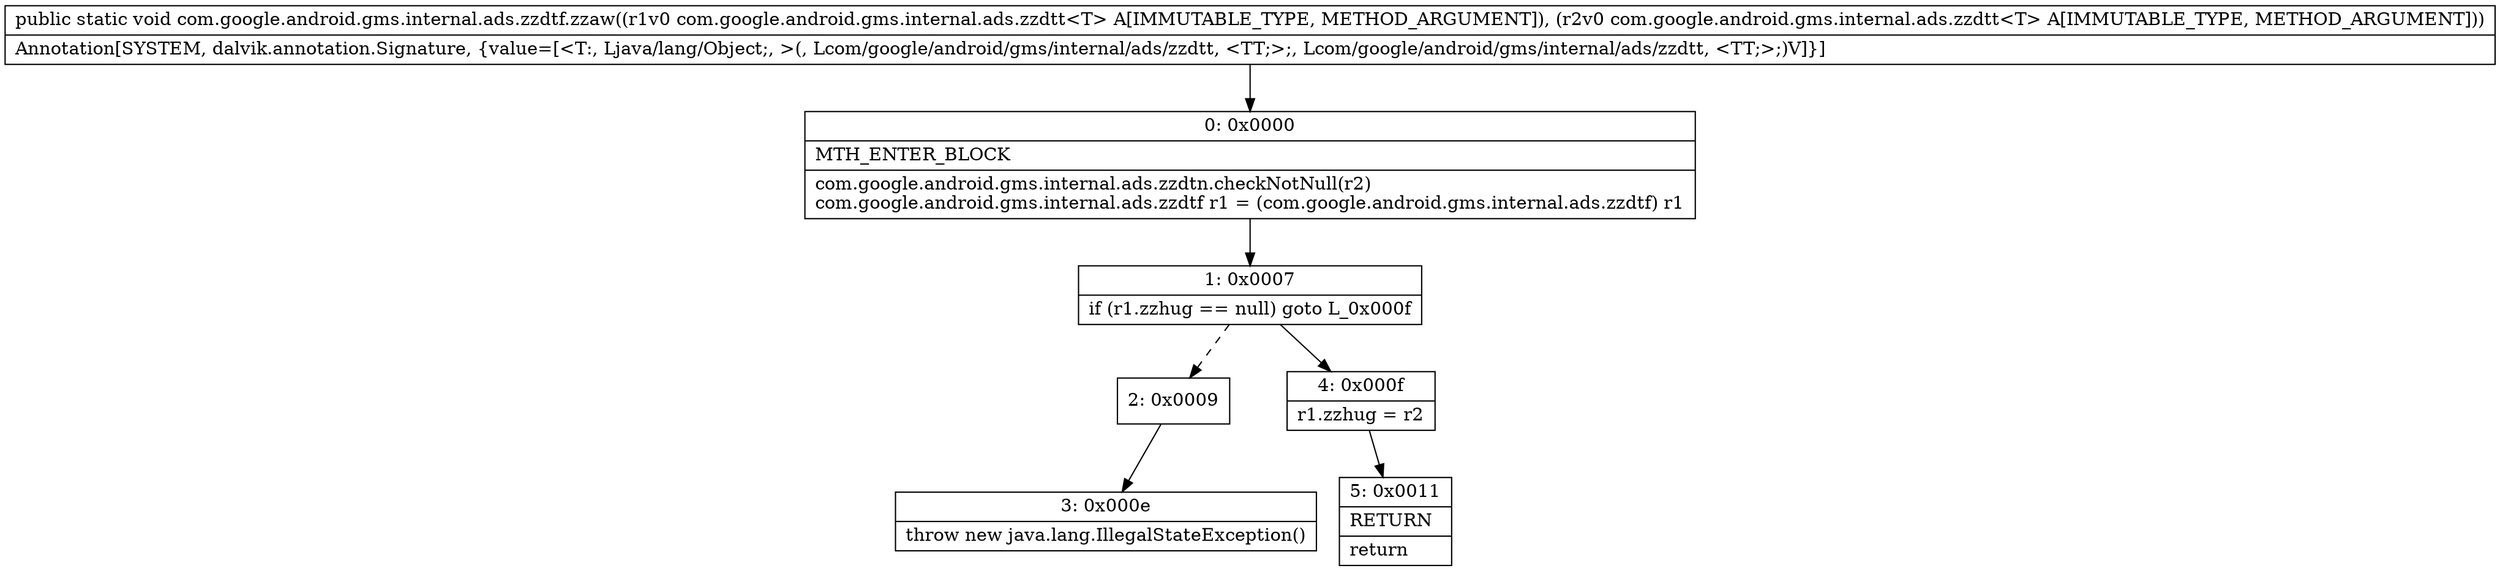 digraph "CFG forcom.google.android.gms.internal.ads.zzdtf.zzaw(Lcom\/google\/android\/gms\/internal\/ads\/zzdtt;Lcom\/google\/android\/gms\/internal\/ads\/zzdtt;)V" {
Node_0 [shape=record,label="{0\:\ 0x0000|MTH_ENTER_BLOCK\l|com.google.android.gms.internal.ads.zzdtn.checkNotNull(r2)\lcom.google.android.gms.internal.ads.zzdtf r1 = (com.google.android.gms.internal.ads.zzdtf) r1\l}"];
Node_1 [shape=record,label="{1\:\ 0x0007|if (r1.zzhug == null) goto L_0x000f\l}"];
Node_2 [shape=record,label="{2\:\ 0x0009}"];
Node_3 [shape=record,label="{3\:\ 0x000e|throw new java.lang.IllegalStateException()\l}"];
Node_4 [shape=record,label="{4\:\ 0x000f|r1.zzhug = r2\l}"];
Node_5 [shape=record,label="{5\:\ 0x0011|RETURN\l|return\l}"];
MethodNode[shape=record,label="{public static void com.google.android.gms.internal.ads.zzdtf.zzaw((r1v0 com.google.android.gms.internal.ads.zzdtt\<T\> A[IMMUTABLE_TYPE, METHOD_ARGUMENT]), (r2v0 com.google.android.gms.internal.ads.zzdtt\<T\> A[IMMUTABLE_TYPE, METHOD_ARGUMENT]))  | Annotation[SYSTEM, dalvik.annotation.Signature, \{value=[\<T:, Ljava\/lang\/Object;, \>(, Lcom\/google\/android\/gms\/internal\/ads\/zzdtt, \<TT;\>;, Lcom\/google\/android\/gms\/internal\/ads\/zzdtt, \<TT;\>;)V]\}]\l}"];
MethodNode -> Node_0;
Node_0 -> Node_1;
Node_1 -> Node_2[style=dashed];
Node_1 -> Node_4;
Node_2 -> Node_3;
Node_4 -> Node_5;
}


